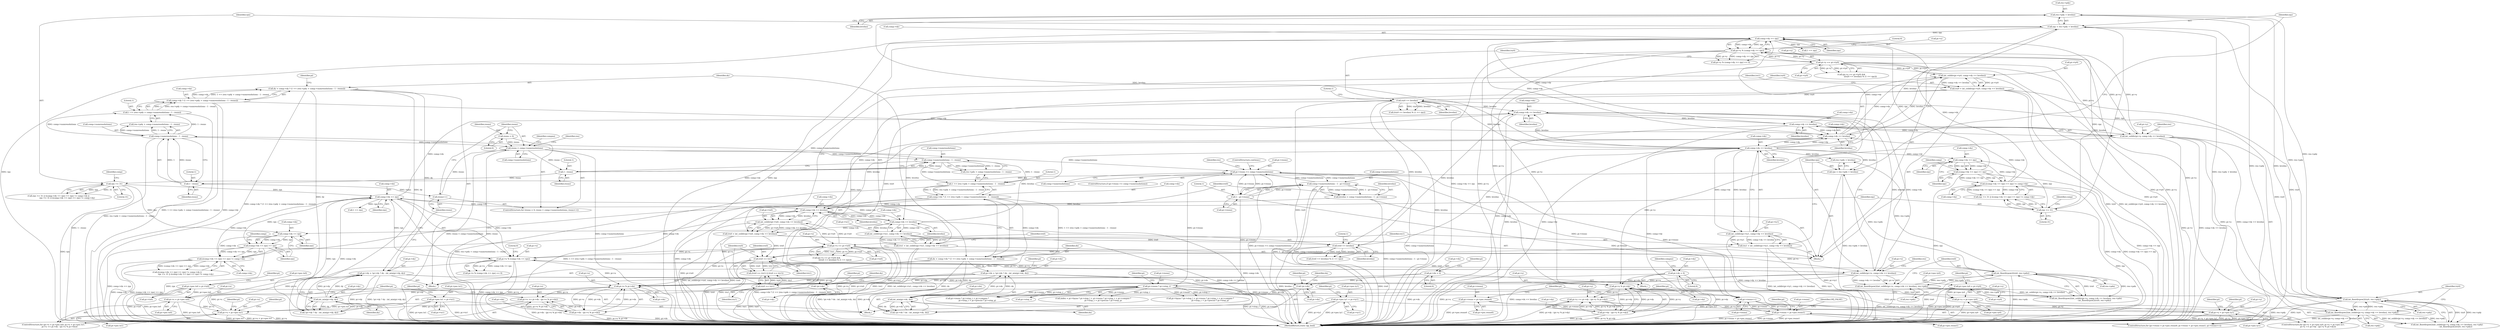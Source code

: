 digraph "0_openjpeg_c5bd64ea146162967c29bd2af0cbb845ba3eaaaf_1@pointer" {
"1000515" [label="(Call,res->pdy + levelno)"];
"1000677" [label="(Call,int_floordivpow2(try0, res->pdy))"];
"1000473" [label="(Call,try0 = int_ceildiv(pi->ty0, comp->dy << levelno))"];
"1000475" [label="(Call,int_ceildiv(pi->ty0, comp->dy << levelno))"];
"1000569" [label="(Call,pi->y == pi->ty0)"];
"1000558" [label="(Call,pi->y % (comp->dy << rpy))"];
"1000665" [label="(Call,int_ceildiv(pi->y, comp->dy << levelno))"];
"1000669" [label="(Call,comp->dy << levelno)"];
"1000562" [label="(Call,comp->dy << rpy)"];
"1000501" [label="(Call,comp->dy << levelno)"];
"1000479" [label="(Call,comp->dy << levelno)"];
"1000205" [label="(Call,comp->dy * (1 << (res->pdy + comp->numresolutions - 1 - resno)))"];
"1000209" [label="(Call,1 << (res->pdy + comp->numresolutions - 1 - resno))"];
"1000215" [label="(Call,comp->numresolutions - 1 - resno)"];
"1000196" [label="(Call,comp->numresolutions - 1 - resno)"];
"1000166" [label="(Call,resno < comp->numresolutions)"];
"1000163" [label="(Call,resno = 0)"];
"1000171" [label="(Call,resno++)"];
"1000219" [label="(Call,1 - resno)"];
"1000200" [label="(Call,1 - resno)"];
"1000541" [label="(Call,((comp->dy << rpy) >> rpy) != comp->dy)"];
"1000542" [label="(Call,(comp->dy << rpy) >> rpy)"];
"1000543" [label="(Call,comp->dy << rpy)"];
"1000538" [label="(Call,rpy >= 31)"];
"1000513" [label="(Call,rpy = res->pdy + levelno)"];
"1000468" [label="(Call,comp->dx << levelno)"];
"1000186" [label="(Call,comp->dx * (1 << (res->pdx + comp->numresolutions - 1 - resno)))"];
"1000190" [label="(Call,1 << (res->pdx + comp->numresolutions - 1 - resno))"];
"1000490" [label="(Call,comp->dx << levelno)"];
"1000593" [label="(Call,comp->dx << rpx)"];
"1000526" [label="(Call,((comp->dx << rpx) >> rpx) != comp->dx)"];
"1000527" [label="(Call,(comp->dx << rpx) >> rpx)"];
"1000528" [label="(Call,comp->dx << rpx)"];
"1000522" [label="(Call,rpx >= 31)"];
"1000506" [label="(Call,rpx = res->pdx + levelno)"];
"1000656" [label="(Call,int_floordivpow2(trx0, res->pdx))"];
"1000632" [label="(Call,trx0 == trx1)"];
"1000462" [label="(Call,trx0 = int_ceildiv(pi->tx0, comp->dx << levelno))"];
"1000464" [label="(Call,int_ceildiv(pi->tx0, comp->dx << levelno))"];
"1000600" [label="(Call,pi->x == pi->tx0)"];
"1000589" [label="(Call,pi->x % (comp->dx << rpx))"];
"1000363" [label="(Call,pi->x < pi->poc.tx1)"];
"1000372" [label="(Call,pi->x += pi->dx - (pi->x % pi->dx))"];
"1000376" [label="(Call,pi->dx - (pi->x % pi->dx))"];
"1000380" [label="(Call,pi->x % pi->dx)"];
"1000644" [label="(Call,int_ceildiv(pi->x, comp->dx << levelno))"];
"1000648" [label="(Call,comp->dx << levelno)"];
"1000577" [label="(Call,try0 << levelno)"];
"1000608" [label="(Call,trx0 << levelno)"];
"1000222" [label="(Call,pi->dx = !pi->dx ? dx : int_min(pi->dx, dx))"];
"1000184" [label="(Call,dx = comp->dx * (1 << (res->pdx + comp->numresolutions - 1 - resno)))"];
"1000232" [label="(Call,int_min(pi->dx, dx))"];
"1000227" [label="(Call,!pi->dx)"];
"1000132" [label="(Call,pi->dx = 0)"];
"1000354" [label="(Call,pi->x = pi->poc.tx0)"];
"1000267" [label="(Call,pi->poc.tx0 = pi->tx0)"];
"1000285" [label="(Call,pi->poc.tx1 = pi->tx1)"];
"1000484" [label="(Call,trx1 = int_ceildiv(pi->tx1, comp->dx << levelno))"];
"1000486" [label="(Call,int_ceildiv(pi->tx1, comp->dx << levelno))"];
"1000643" [label="(Call,int_floordivpow2(int_ceildiv(pi->x, comp->dx << levelno), res->pdx))"];
"1000451" [label="(Call,levelno = comp->numresolutions - 1 - pi->resno)"];
"1000453" [label="(Call,comp->numresolutions - 1 - pi->resno)"];
"1000432" [label="(Call,pi->resno >= comp->numresolutions)"];
"1000457" [label="(Call,1 - pi->resno)"];
"1000728" [label="(Call,pi->resno * pi->step_r)"];
"1000304" [label="(Call,pi->resno < pi->poc.resno1)"];
"1000295" [label="(Call,pi->resno = pi->poc.resno0)"];
"1000313" [label="(Call,pi->resno++)"];
"1000328" [label="(Call,pi->y < pi->poc.ty1)"];
"1000337" [label="(Call,pi->y += pi->dy - (pi->y % pi->dy))"];
"1000341" [label="(Call,pi->dy - (pi->y % pi->dy))"];
"1000345" [label="(Call,pi->y % pi->dy)"];
"1000237" [label="(Call,pi->dy = !pi->dy ? dy : int_min(pi->dy, dy))"];
"1000247" [label="(Call,int_min(pi->dy, dy))"];
"1000242" [label="(Call,!pi->dy)"];
"1000137" [label="(Call,pi->dy = 0)"];
"1000203" [label="(Call,dy = comp->dy * (1 << (res->pdy + comp->numresolutions - 1 - resno)))"];
"1000319" [label="(Call,pi->y = pi->poc.ty0)"];
"1000258" [label="(Call,pi->poc.ty0 = pi->ty0)"];
"1000276" [label="(Call,pi->poc.ty1 = pi->ty1)"];
"1000635" [label="(Call,try0 == try1)"];
"1000495" [label="(Call,try1 = int_ceildiv(pi->ty1, comp->dy << levelno))"];
"1000497" [label="(Call,int_ceildiv(pi->ty1, comp->dy << levelno))"];
"1000664" [label="(Call,int_floordivpow2(int_ceildiv(pi->y, comp->dy << levelno), res->pdy))"];
"1000568" [label="(Call,(pi->y == pi->ty0) &&\n                             ((try0 << levelno) % (1 << rpy)))"];
"1000494" [label="(Identifier,levelno)"];
"1000232" [label="(Call,int_min(pi->dx, dx))"];
"1000297" [label="(Identifier,pi)"];
"1000769" [label="(Identifier,OPJ_FALSE)"];
"1000674" [label="(Call,res->pdy)"];
"1000318" [label="(ControlStructure,for (pi->y = pi->poc.ty0; pi->y < pi->poc.ty1;\n                pi->y += pi->dy - (pi->y % pi->dy)))"];
"1000633" [label="(Identifier,trx0)"];
"1000349" [label="(Call,pi->dy)"];
"1000540" [label="(Literal,31)"];
"1000609" [label="(Identifier,trx0)"];
"1000177" [label="(Identifier,res)"];
"1000139" [label="(Identifier,pi)"];
"1000321" [label="(Identifier,pi)"];
"1000599" [label="(Call,(pi->x == pi->tx0) &&\n                            ((trx0 << levelno) % (1 << rpx)))"];
"1000524" [label="(Literal,31)"];
"1000384" [label="(Call,pi->dx)"];
"1000440" [label="(ControlStructure,continue;)"];
"1000666" [label="(Call,pi->y)"];
"1000479" [label="(Call,comp->dy << levelno)"];
"1000678" [label="(Identifier,try0)"];
"1000201" [label="(Literal,1)"];
"1000328" [label="(Call,pi->y < pi->poc.ty1)"];
"1000268" [label="(Call,pi->poc.tx0)"];
"1000337" [label="(Call,pi->y += pi->dy - (pi->y % pi->dy))"];
"1000728" [label="(Call,pi->resno * pi->step_r)"];
"1000502" [label="(Call,comp->dy)"];
"1000206" [label="(Call,comp->dy)"];
"1000209" [label="(Call,1 << (res->pdy + comp->numresolutions - 1 - resno))"];
"1000234" [label="(Identifier,pi)"];
"1000264" [label="(Call,pi->ty0)"];
"1000354" [label="(Call,pi->x = pi->poc.tx0)"];
"1000288" [label="(Identifier,pi)"];
"1000549" [label="(Call,comp->dy)"];
"1000453" [label="(Call,comp->numresolutions - 1 - pi->resno)"];
"1000295" [label="(Call,pi->resno = pi->poc.resno0)"];
"1000259" [label="(Call,pi->poc.ty0)"];
"1000496" [label="(Identifier,try1)"];
"1000557" [label="(Call,pi->y % (comp->dy << rpy) == 0)"];
"1000506" [label="(Call,rpx = res->pdx + levelno)"];
"1000211" [label="(Call,res->pdy + comp->numresolutions - 1 - resno)"];
"1000313" [label="(Call,pi->resno++)"];
"1000306" [label="(Identifier,pi)"];
"1000241" [label="(Call,!pi->dy ? dy : int_min(pi->dy, dy))"];
"1000663" [label="(Call,int_floordivpow2(int_ceildiv(pi->y, comp->dy << levelno), res->pdy)\n                           - int_floordivpow2(try0, res->pdy))"];
"1000645" [label="(Call,pi->x)"];
"1000472" [label="(Identifier,levelno)"];
"1000248" [label="(Call,pi->dy)"];
"1000515" [label="(Call,res->pdy + levelno)"];
"1000608" [label="(Call,trx0 << levelno)"];
"1000221" [label="(Identifier,resno)"];
"1000277" [label="(Call,pi->poc.ty1)"];
"1000219" [label="(Call,1 - resno)"];
"1000320" [label="(Call,pi->y)"];
"1000132" [label="(Call,pi->dx = 0)"];
"1000436" [label="(Call,comp->numresolutions)"];
"1000286" [label="(Call,pi->poc.tx1)"];
"1000239" [label="(Identifier,pi)"];
"1000495" [label="(Call,try1 = int_ceildiv(pi->ty1, comp->dy << levelno))"];
"1000485" [label="(Identifier,trx1)"];
"1000204" [label="(Identifier,dy)"];
"1000238" [label="(Call,pi->dy)"];
"1000545" [label="(Identifier,comp)"];
"1000184" [label="(Call,dx = comp->dx * (1 << (res->pdx + comp->numresolutions - 1 - resno)))"];
"1000732" [label="(Call,pi->step_r)"];
"1000144" [label="(Identifier,compno)"];
"1000649" [label="(Call,comp->dx)"];
"1000535" [label="(Identifier,comp)"];
"1000341" [label="(Call,pi->dy - (pi->y % pi->dy))"];
"1000643" [label="(Call,int_floordivpow2(int_ceildiv(pi->x, comp->dx << levelno), res->pdx))"];
"1000717" [label="(Call,index = pi->layno * pi->step_l + pi->resno * pi->step_r + pi->compno *\n                                pi->step_c + pi->precno * pi->step_p)"];
"1000567" [label="(Literal,0)"];
"1000338" [label="(Call,pi->y)"];
"1000226" [label="(Call,!pi->dx ? dx : int_min(pi->dx, dx))"];
"1000323" [label="(Call,pi->poc.ty0)"];
"1000632" [label="(Call,trx0 == trx1)"];
"1000719" [label="(Call,pi->layno * pi->step_l + pi->resno * pi->step_r + pi->compno *\n                                pi->step_c + pi->precno * pi->step_p)"];
"1000644" [label="(Call,int_ceildiv(pi->x, comp->dx << levelno))"];
"1000451" [label="(Call,levelno = comp->numresolutions - 1 - pi->resno)"];
"1000459" [label="(Call,pi->resno)"];
"1000473" [label="(Call,try0 = int_ceildiv(pi->ty0, comp->dy << levelno))"];
"1000203" [label="(Call,dy = comp->dy * (1 << (res->pdy + comp->numresolutions - 1 - resno)))"];
"1000196" [label="(Call,comp->numresolutions - 1 - resno)"];
"1000233" [label="(Call,pi->dx)"];
"1000243" [label="(Call,pi->dy)"];
"1000611" [label="(Call,1 << rpx)"];
"1000580" [label="(Call,1 << rpy)"];
"1000432" [label="(Call,pi->resno >= comp->numresolutions)"];
"1000673" [label="(Identifier,levelno)"];
"1000187" [label="(Call,comp->dx)"];
"1000636" [label="(Identifier,try0)"];
"1000491" [label="(Call,comp->dx)"];
"1000528" [label="(Call,comp->dx << rpx)"];
"1000332" [label="(Call,pi->poc.ty1)"];
"1000294" [label="(ControlStructure,for (pi->resno = pi->poc.resno0; pi->resno < pi->poc.resno1; pi->resno++))"];
"1000604" [label="(Call,pi->tx0)"];
"1000539" [label="(Identifier,rpy)"];
"1000454" [label="(Call,comp->numresolutions)"];
"1000228" [label="(Call,pi->dx)"];
"1000635" [label="(Call,try0 == try1)"];
"1000727" [label="(Call,pi->resno * pi->step_r + pi->compno *\n                                pi->step_c + pi->precno * pi->step_p)"];
"1000190" [label="(Call,1 << (res->pdx + comp->numresolutions - 1 - resno))"];
"1000497" [label="(Call,int_ceildiv(pi->ty1, comp->dy << levelno))"];
"1000251" [label="(Identifier,dy)"];
"1000258" [label="(Call,pi->poc.ty0 = pi->ty0)"];
"1000166" [label="(Call,resno < comp->numresolutions)"];
"1000339" [label="(Identifier,pi)"];
"1000573" [label="(Call,pi->ty0)"];
"1000356" [label="(Identifier,pi)"];
"1000530" [label="(Identifier,comp)"];
"1000167" [label="(Identifier,resno)"];
"1000522" [label="(Call,rpx >= 31)"];
"1000631" [label="(Call,(trx0 == trx1) || (try0 == try1))"];
"1000223" [label="(Call,pi->dx)"];
"1000634" [label="(Identifier,trx1)"];
"1000486" [label="(Call,int_ceildiv(pi->tx1, comp->dx << levelno))"];
"1000304" [label="(Call,pi->resno < pi->poc.resno1)"];
"1000521" [label="(Call,rpx >= 31 || ((comp->dx << rpx) >> rpx) != comp->dx ||\n                            rpy >= 31 || ((comp->dy << rpy) >> rpy) != comp->dy)"];
"1000501" [label="(Call,comp->dy << levelno)"];
"1000242" [label="(Call,!pi->dy)"];
"1000168" [label="(Call,comp->numresolutions)"];
"1000669" [label="(Call,comp->dy << levelno)"];
"1000215" [label="(Call,comp->numresolutions - 1 - resno)"];
"1000579" [label="(Identifier,levelno)"];
"1000538" [label="(Call,rpy >= 31)"];
"1000291" [label="(Call,pi->tx1)"];
"1000330" [label="(Identifier,pi)"];
"1000483" [label="(Identifier,levelno)"];
"1000353" [label="(ControlStructure,for (pi->x = pi->poc.tx0; pi->x < pi->poc.tx1;\n                    pi->x += pi->dx - (pi->x % pi->dx)))"];
"1000373" [label="(Call,pi->x)"];
"1000468" [label="(Call,comp->dx << levelno)"];
"1000598" [label="(Literal,0)"];
"1000377" [label="(Call,pi->dx)"];
"1000559" [label="(Call,pi->y)"];
"1000185" [label="(Identifier,dx)"];
"1000533" [label="(Identifier,rpx)"];
"1000236" [label="(Identifier,dx)"];
"1000133" [label="(Call,pi->dx)"];
"1000514" [label="(Identifier,rpy)"];
"1000523" [label="(Identifier,rpx)"];
"1000738" [label="(Identifier,pi)"];
"1000770" [label="(MethodReturn,static opj_bool)"];
"1000345" [label="(Call,pi->y % pi->dy)"];
"1000314" [label="(Call,pi->resno)"];
"1000577" [label="(Call,try0 << levelno)"];
"1000376" [label="(Call,pi->dx - (pi->x % pi->dx))"];
"1000607" [label="(Call,(trx0 << levelno) % (1 << rpx))"];
"1000267" [label="(Call,pi->poc.tx0 = pi->tx0)"];
"1000505" [label="(Identifier,levelno)"];
"1000653" [label="(Call,res->pdx)"];
"1000656" [label="(Call,int_floordivpow2(trx0, res->pdx))"];
"1000136" [label="(Literal,0)"];
"1000279" [label="(Identifier,pi)"];
"1000547" [label="(Identifier,rpy)"];
"1000534" [label="(Call,comp->dx)"];
"1000563" [label="(Call,comp->dy)"];
"1000137" [label="(Call,pi->dy = 0)"];
"1000381" [label="(Call,pi->x)"];
"1000433" [label="(Call,pi->resno)"];
"1000342" [label="(Call,pi->dy)"];
"1000637" [label="(Identifier,try1)"];
"1000319" [label="(Call,pi->y = pi->poc.ty0)"];
"1000570" [label="(Call,pi->y)"];
"1000654" [label="(Identifier,res)"];
"1000367" [label="(Call,pi->poc.tx1)"];
"1000200" [label="(Call,1 - resno)"];
"1000315" [label="(Identifier,pi)"];
"1000476" [label="(Call,pi->ty0)"];
"1000162" [label="(ControlStructure,for (resno = 0; resno < comp->numresolutions; resno++))"];
"1000508" [label="(Call,res->pdx + levelno)"];
"1000210" [label="(Literal,1)"];
"1000463" [label="(Identifier,trx0)"];
"1000594" [label="(Call,comp->dx)"];
"1000431" [label="(ControlStructure,if (pi->resno >= comp->numresolutions))"];
"1000299" [label="(Call,pi->poc.resno0)"];
"1000442" [label="(Identifier,res)"];
"1000548" [label="(Identifier,rpy)"];
"1000276" [label="(Call,pi->poc.ty1 = pi->ty1)"];
"1000355" [label="(Call,pi->x)"];
"1000152" [label="(Identifier,compno)"];
"1000658" [label="(Call,res->pdx)"];
"1000679" [label="(Call,res->pdy)"];
"1000558" [label="(Call,pi->y % (comp->dy << rpy))"];
"1000164" [label="(Identifier,resno)"];
"1000220" [label="(Literal,1)"];
"1000273" [label="(Call,pi->tx0)"];
"1000480" [label="(Call,comp->dy)"];
"1000462" [label="(Call,trx0 = int_ceildiv(pi->tx0, comp->dx << levelno))"];
"1000600" [label="(Call,pi->x == pi->tx0)"];
"1000578" [label="(Identifier,try0)"];
"1000457" [label="(Call,1 - pi->resno)"];
"1000529" [label="(Call,comp->dx)"];
"1000526" [label="(Call,((comp->dx << rpx) >> rpx) != comp->dx)"];
"1000475" [label="(Call,int_ceildiv(pi->ty0, comp->dy << levelno))"];
"1000205" [label="(Call,comp->dy * (1 << (res->pdy + comp->numresolutions - 1 - resno)))"];
"1000465" [label="(Call,pi->tx0)"];
"1000541" [label="(Call,((comp->dy << rpy) >> rpy) != comp->dy)"];
"1000576" [label="(Call,(try0 << levelno) % (1 << rpy))"];
"1000729" [label="(Call,pi->resno)"];
"1000247" [label="(Call,int_min(pi->dy, dy))"];
"1000588" [label="(Call,pi->x % (comp->dx << rpx) == 0)"];
"1000543" [label="(Call,comp->dy << rpy)"];
"1000192" [label="(Call,res->pdx + comp->numresolutions - 1 - resno)"];
"1000391" [label="(Identifier,pi)"];
"1000527" [label="(Call,(comp->dx << rpx) >> rpx)"];
"1000124" [label="(Block,)"];
"1000296" [label="(Call,pi->resno)"];
"1000513" [label="(Call,rpy = res->pdy + levelno)"];
"1000532" [label="(Identifier,rpx)"];
"1000222" [label="(Call,pi->dx = !pi->dx ? dx : int_min(pi->dx, dx))"];
"1000216" [label="(Call,comp->numresolutions)"];
"1000525" [label="(Call,((comp->dx << rpx) >> rpx) != comp->dx ||\n                            rpy >= 31 || ((comp->dy << rpy) >> rpy) != comp->dy)"];
"1000364" [label="(Call,pi->x)"];
"1000458" [label="(Literal,1)"];
"1000346" [label="(Call,pi->y)"];
"1000657" [label="(Identifier,trx0)"];
"1000670" [label="(Call,comp->dy)"];
"1000569" [label="(Call,pi->y == pi->ty0)"];
"1000652" [label="(Identifier,levelno)"];
"1000365" [label="(Identifier,pi)"];
"1000227" [label="(Call,!pi->dx)"];
"1000411" [label="(Block,)"];
"1000224" [label="(Identifier,pi)"];
"1000498" [label="(Call,pi->ty1)"];
"1000550" [label="(Identifier,comp)"];
"1000544" [label="(Call,comp->dy)"];
"1000329" [label="(Call,pi->y)"];
"1000186" [label="(Call,comp->dx * (1 << (res->pdx + comp->numresolutions - 1 - resno)))"];
"1000305" [label="(Call,pi->resno)"];
"1000138" [label="(Call,pi->dy)"];
"1000677" [label="(Call,int_floordivpow2(try0, res->pdy))"];
"1000171" [label="(Call,resno++)"];
"1000358" [label="(Call,pi->poc.tx0)"];
"1000372" [label="(Call,pi->x += pi->dx - (pi->x % pi->dx))"];
"1000581" [label="(Literal,1)"];
"1000519" [label="(Identifier,levelno)"];
"1000566" [label="(Identifier,rpy)"];
"1000237" [label="(Call,pi->dy = !pi->dy ? dy : int_min(pi->dy, dy))"];
"1000675" [label="(Identifier,res)"];
"1000270" [label="(Identifier,pi)"];
"1000202" [label="(Identifier,resno)"];
"1000507" [label="(Identifier,rpx)"];
"1000173" [label="(Block,)"];
"1000172" [label="(Identifier,resno)"];
"1000246" [label="(Identifier,dy)"];
"1000484" [label="(Call,trx1 = int_ceildiv(pi->tx1, comp->dx << levelno))"];
"1000589" [label="(Call,pi->x % (comp->dx << rpx))"];
"1000141" [label="(Literal,0)"];
"1000163" [label="(Call,resno = 0)"];
"1000490" [label="(Call,comp->dx << levelno)"];
"1000487" [label="(Call,pi->tx1)"];
"1000257" [label="(Block,)"];
"1000469" [label="(Call,comp->dx)"];
"1000452" [label="(Identifier,levelno)"];
"1000665" [label="(Call,int_ceildiv(pi->y, comp->dy << levelno))"];
"1000542" [label="(Call,(comp->dy << rpy) >> rpy)"];
"1000610" [label="(Identifier,levelno)"];
"1000593" [label="(Call,comp->dx << rpx)"];
"1000601" [label="(Call,pi->x)"];
"1000363" [label="(Call,pi->x < pi->poc.tx1)"];
"1000197" [label="(Call,comp->numresolutions)"];
"1000562" [label="(Call,comp->dy << rpy)"];
"1000231" [label="(Identifier,dx)"];
"1000464" [label="(Call,int_ceildiv(pi->tx0, comp->dx << levelno))"];
"1000380" [label="(Call,pi->x % pi->dx)"];
"1000642" [label="(Call,int_floordivpow2(int_ceildiv(pi->x, comp->dx << levelno), res->pdx)\n                           - int_floordivpow2(trx0, res->pdx))"];
"1000249" [label="(Identifier,pi)"];
"1000516" [label="(Call,res->pdy)"];
"1000285" [label="(Call,pi->poc.tx1 = pi->tx1)"];
"1000597" [label="(Identifier,rpx)"];
"1000612" [label="(Literal,1)"];
"1000474" [label="(Identifier,try0)"];
"1000308" [label="(Call,pi->poc.resno1)"];
"1000664" [label="(Call,int_floordivpow2(int_ceildiv(pi->y, comp->dy << levelno), res->pdy))"];
"1000165" [label="(Literal,0)"];
"1000537" [label="(Call,rpy >= 31 || ((comp->dy << rpy) >> rpy) != comp->dy)"];
"1000648" [label="(Call,comp->dx << levelno)"];
"1000590" [label="(Call,pi->x)"];
"1000191" [label="(Literal,1)"];
"1000282" [label="(Call,pi->ty1)"];
"1000515" -> "1000513"  [label="AST: "];
"1000515" -> "1000519"  [label="CFG: "];
"1000516" -> "1000515"  [label="AST: "];
"1000519" -> "1000515"  [label="AST: "];
"1000513" -> "1000515"  [label="CFG: "];
"1000515" -> "1000770"  [label="DDG: levelno"];
"1000515" -> "1000770"  [label="DDG: res->pdy"];
"1000677" -> "1000515"  [label="DDG: res->pdy"];
"1000501" -> "1000515"  [label="DDG: levelno"];
"1000677" -> "1000663"  [label="AST: "];
"1000677" -> "1000679"  [label="CFG: "];
"1000678" -> "1000677"  [label="AST: "];
"1000679" -> "1000677"  [label="AST: "];
"1000663" -> "1000677"  [label="CFG: "];
"1000677" -> "1000770"  [label="DDG: try0"];
"1000677" -> "1000770"  [label="DDG: res->pdy"];
"1000677" -> "1000513"  [label="DDG: res->pdy"];
"1000677" -> "1000664"  [label="DDG: res->pdy"];
"1000677" -> "1000663"  [label="DDG: try0"];
"1000677" -> "1000663"  [label="DDG: res->pdy"];
"1000473" -> "1000677"  [label="DDG: try0"];
"1000577" -> "1000677"  [label="DDG: try0"];
"1000635" -> "1000677"  [label="DDG: try0"];
"1000664" -> "1000677"  [label="DDG: res->pdy"];
"1000473" -> "1000411"  [label="AST: "];
"1000473" -> "1000475"  [label="CFG: "];
"1000474" -> "1000473"  [label="AST: "];
"1000475" -> "1000473"  [label="AST: "];
"1000485" -> "1000473"  [label="CFG: "];
"1000473" -> "1000770"  [label="DDG: try0"];
"1000473" -> "1000770"  [label="DDG: int_ceildiv(pi->ty0, comp->dy << levelno)"];
"1000475" -> "1000473"  [label="DDG: pi->ty0"];
"1000475" -> "1000473"  [label="DDG: comp->dy << levelno"];
"1000473" -> "1000577"  [label="DDG: try0"];
"1000473" -> "1000635"  [label="DDG: try0"];
"1000475" -> "1000479"  [label="CFG: "];
"1000476" -> "1000475"  [label="AST: "];
"1000479" -> "1000475"  [label="AST: "];
"1000475" -> "1000770"  [label="DDG: pi->ty0"];
"1000569" -> "1000475"  [label="DDG: pi->ty0"];
"1000479" -> "1000475"  [label="DDG: comp->dy"];
"1000479" -> "1000475"  [label="DDG: levelno"];
"1000475" -> "1000569"  [label="DDG: pi->ty0"];
"1000569" -> "1000568"  [label="AST: "];
"1000569" -> "1000573"  [label="CFG: "];
"1000570" -> "1000569"  [label="AST: "];
"1000573" -> "1000569"  [label="AST: "];
"1000578" -> "1000569"  [label="CFG: "];
"1000568" -> "1000569"  [label="CFG: "];
"1000569" -> "1000770"  [label="DDG: pi->y"];
"1000569" -> "1000770"  [label="DDG: pi->ty0"];
"1000569" -> "1000345"  [label="DDG: pi->y"];
"1000569" -> "1000558"  [label="DDG: pi->y"];
"1000569" -> "1000568"  [label="DDG: pi->y"];
"1000569" -> "1000568"  [label="DDG: pi->ty0"];
"1000558" -> "1000569"  [label="DDG: pi->y"];
"1000569" -> "1000665"  [label="DDG: pi->y"];
"1000558" -> "1000557"  [label="AST: "];
"1000558" -> "1000562"  [label="CFG: "];
"1000559" -> "1000558"  [label="AST: "];
"1000562" -> "1000558"  [label="AST: "];
"1000567" -> "1000558"  [label="CFG: "];
"1000558" -> "1000770"  [label="DDG: comp->dy << rpy"];
"1000558" -> "1000770"  [label="DDG: pi->y"];
"1000558" -> "1000345"  [label="DDG: pi->y"];
"1000558" -> "1000557"  [label="DDG: pi->y"];
"1000558" -> "1000557"  [label="DDG: comp->dy << rpy"];
"1000665" -> "1000558"  [label="DDG: pi->y"];
"1000328" -> "1000558"  [label="DDG: pi->y"];
"1000562" -> "1000558"  [label="DDG: comp->dy"];
"1000562" -> "1000558"  [label="DDG: rpy"];
"1000558" -> "1000665"  [label="DDG: pi->y"];
"1000665" -> "1000664"  [label="AST: "];
"1000665" -> "1000669"  [label="CFG: "];
"1000666" -> "1000665"  [label="AST: "];
"1000669" -> "1000665"  [label="AST: "];
"1000675" -> "1000665"  [label="CFG: "];
"1000665" -> "1000770"  [label="DDG: pi->y"];
"1000665" -> "1000770"  [label="DDG: comp->dy << levelno"];
"1000665" -> "1000345"  [label="DDG: pi->y"];
"1000665" -> "1000664"  [label="DDG: pi->y"];
"1000665" -> "1000664"  [label="DDG: comp->dy << levelno"];
"1000669" -> "1000665"  [label="DDG: comp->dy"];
"1000669" -> "1000665"  [label="DDG: levelno"];
"1000669" -> "1000673"  [label="CFG: "];
"1000670" -> "1000669"  [label="AST: "];
"1000673" -> "1000669"  [label="AST: "];
"1000669" -> "1000770"  [label="DDG: comp->dy"];
"1000669" -> "1000770"  [label="DDG: levelno"];
"1000669" -> "1000479"  [label="DDG: comp->dy"];
"1000562" -> "1000669"  [label="DDG: comp->dy"];
"1000648" -> "1000669"  [label="DDG: levelno"];
"1000562" -> "1000566"  [label="CFG: "];
"1000563" -> "1000562"  [label="AST: "];
"1000566" -> "1000562"  [label="AST: "];
"1000562" -> "1000770"  [label="DDG: comp->dy"];
"1000562" -> "1000770"  [label="DDG: rpy"];
"1000562" -> "1000479"  [label="DDG: comp->dy"];
"1000501" -> "1000562"  [label="DDG: comp->dy"];
"1000541" -> "1000562"  [label="DDG: comp->dy"];
"1000542" -> "1000562"  [label="DDG: rpy"];
"1000513" -> "1000562"  [label="DDG: rpy"];
"1000538" -> "1000562"  [label="DDG: rpy"];
"1000562" -> "1000580"  [label="DDG: rpy"];
"1000501" -> "1000497"  [label="AST: "];
"1000501" -> "1000505"  [label="CFG: "];
"1000502" -> "1000501"  [label="AST: "];
"1000505" -> "1000501"  [label="AST: "];
"1000497" -> "1000501"  [label="CFG: "];
"1000501" -> "1000770"  [label="DDG: comp->dy"];
"1000501" -> "1000479"  [label="DDG: comp->dy"];
"1000501" -> "1000497"  [label="DDG: comp->dy"];
"1000501" -> "1000497"  [label="DDG: levelno"];
"1000479" -> "1000501"  [label="DDG: comp->dy"];
"1000490" -> "1000501"  [label="DDG: levelno"];
"1000501" -> "1000506"  [label="DDG: levelno"];
"1000501" -> "1000508"  [label="DDG: levelno"];
"1000501" -> "1000513"  [label="DDG: levelno"];
"1000501" -> "1000543"  [label="DDG: comp->dy"];
"1000501" -> "1000577"  [label="DDG: levelno"];
"1000501" -> "1000608"  [label="DDG: levelno"];
"1000501" -> "1000648"  [label="DDG: levelno"];
"1000479" -> "1000483"  [label="CFG: "];
"1000480" -> "1000479"  [label="AST: "];
"1000483" -> "1000479"  [label="AST: "];
"1000205" -> "1000479"  [label="DDG: comp->dy"];
"1000541" -> "1000479"  [label="DDG: comp->dy"];
"1000468" -> "1000479"  [label="DDG: levelno"];
"1000479" -> "1000490"  [label="DDG: levelno"];
"1000205" -> "1000203"  [label="AST: "];
"1000205" -> "1000209"  [label="CFG: "];
"1000206" -> "1000205"  [label="AST: "];
"1000209" -> "1000205"  [label="AST: "];
"1000203" -> "1000205"  [label="CFG: "];
"1000205" -> "1000770"  [label="DDG: 1 << (res->pdy + comp->numresolutions - 1 - resno)"];
"1000205" -> "1000770"  [label="DDG: comp->dy"];
"1000205" -> "1000203"  [label="DDG: comp->dy"];
"1000205" -> "1000203"  [label="DDG: 1 << (res->pdy + comp->numresolutions - 1 - resno)"];
"1000209" -> "1000205"  [label="DDG: 1"];
"1000209" -> "1000205"  [label="DDG: res->pdy + comp->numresolutions - 1 - resno"];
"1000209" -> "1000211"  [label="CFG: "];
"1000210" -> "1000209"  [label="AST: "];
"1000211" -> "1000209"  [label="AST: "];
"1000209" -> "1000770"  [label="DDG: res->pdy + comp->numresolutions - 1 - resno"];
"1000215" -> "1000209"  [label="DDG: comp->numresolutions"];
"1000215" -> "1000209"  [label="DDG: 1 - resno"];
"1000215" -> "1000211"  [label="AST: "];
"1000215" -> "1000219"  [label="CFG: "];
"1000216" -> "1000215"  [label="AST: "];
"1000219" -> "1000215"  [label="AST: "];
"1000211" -> "1000215"  [label="CFG: "];
"1000215" -> "1000770"  [label="DDG: 1 - resno"];
"1000215" -> "1000166"  [label="DDG: comp->numresolutions"];
"1000215" -> "1000211"  [label="DDG: comp->numresolutions"];
"1000215" -> "1000211"  [label="DDG: 1 - resno"];
"1000196" -> "1000215"  [label="DDG: comp->numresolutions"];
"1000219" -> "1000215"  [label="DDG: 1"];
"1000219" -> "1000215"  [label="DDG: resno"];
"1000196" -> "1000192"  [label="AST: "];
"1000196" -> "1000200"  [label="CFG: "];
"1000197" -> "1000196"  [label="AST: "];
"1000200" -> "1000196"  [label="AST: "];
"1000192" -> "1000196"  [label="CFG: "];
"1000196" -> "1000190"  [label="DDG: comp->numresolutions"];
"1000196" -> "1000190"  [label="DDG: 1 - resno"];
"1000196" -> "1000192"  [label="DDG: comp->numresolutions"];
"1000196" -> "1000192"  [label="DDG: 1 - resno"];
"1000166" -> "1000196"  [label="DDG: comp->numresolutions"];
"1000200" -> "1000196"  [label="DDG: 1"];
"1000200" -> "1000196"  [label="DDG: resno"];
"1000166" -> "1000162"  [label="AST: "];
"1000166" -> "1000168"  [label="CFG: "];
"1000167" -> "1000166"  [label="AST: "];
"1000168" -> "1000166"  [label="AST: "];
"1000177" -> "1000166"  [label="CFG: "];
"1000152" -> "1000166"  [label="CFG: "];
"1000166" -> "1000770"  [label="DDG: comp->numresolutions"];
"1000166" -> "1000770"  [label="DDG: resno < comp->numresolutions"];
"1000166" -> "1000770"  [label="DDG: resno"];
"1000163" -> "1000166"  [label="DDG: resno"];
"1000171" -> "1000166"  [label="DDG: resno"];
"1000166" -> "1000200"  [label="DDG: resno"];
"1000166" -> "1000432"  [label="DDG: comp->numresolutions"];
"1000163" -> "1000162"  [label="AST: "];
"1000163" -> "1000165"  [label="CFG: "];
"1000164" -> "1000163"  [label="AST: "];
"1000165" -> "1000163"  [label="AST: "];
"1000167" -> "1000163"  [label="CFG: "];
"1000171" -> "1000162"  [label="AST: "];
"1000171" -> "1000172"  [label="CFG: "];
"1000172" -> "1000171"  [label="AST: "];
"1000167" -> "1000171"  [label="CFG: "];
"1000219" -> "1000171"  [label="DDG: resno"];
"1000219" -> "1000221"  [label="CFG: "];
"1000220" -> "1000219"  [label="AST: "];
"1000221" -> "1000219"  [label="AST: "];
"1000200" -> "1000219"  [label="DDG: resno"];
"1000200" -> "1000202"  [label="CFG: "];
"1000201" -> "1000200"  [label="AST: "];
"1000202" -> "1000200"  [label="AST: "];
"1000541" -> "1000537"  [label="AST: "];
"1000541" -> "1000549"  [label="CFG: "];
"1000542" -> "1000541"  [label="AST: "];
"1000549" -> "1000541"  [label="AST: "];
"1000537" -> "1000541"  [label="CFG: "];
"1000541" -> "1000770"  [label="DDG: (comp->dy << rpy) >> rpy"];
"1000541" -> "1000770"  [label="DDG: comp->dy"];
"1000541" -> "1000537"  [label="DDG: (comp->dy << rpy) >> rpy"];
"1000541" -> "1000537"  [label="DDG: comp->dy"];
"1000542" -> "1000541"  [label="DDG: comp->dy << rpy"];
"1000542" -> "1000541"  [label="DDG: rpy"];
"1000543" -> "1000541"  [label="DDG: comp->dy"];
"1000542" -> "1000548"  [label="CFG: "];
"1000543" -> "1000542"  [label="AST: "];
"1000548" -> "1000542"  [label="AST: "];
"1000550" -> "1000542"  [label="CFG: "];
"1000542" -> "1000770"  [label="DDG: rpy"];
"1000542" -> "1000770"  [label="DDG: comp->dy << rpy"];
"1000543" -> "1000542"  [label="DDG: comp->dy"];
"1000543" -> "1000542"  [label="DDG: rpy"];
"1000543" -> "1000547"  [label="CFG: "];
"1000544" -> "1000543"  [label="AST: "];
"1000547" -> "1000543"  [label="AST: "];
"1000548" -> "1000543"  [label="CFG: "];
"1000538" -> "1000543"  [label="DDG: rpy"];
"1000538" -> "1000537"  [label="AST: "];
"1000538" -> "1000540"  [label="CFG: "];
"1000539" -> "1000538"  [label="AST: "];
"1000540" -> "1000538"  [label="AST: "];
"1000545" -> "1000538"  [label="CFG: "];
"1000537" -> "1000538"  [label="CFG: "];
"1000538" -> "1000770"  [label="DDG: rpy"];
"1000538" -> "1000537"  [label="DDG: rpy"];
"1000538" -> "1000537"  [label="DDG: 31"];
"1000513" -> "1000538"  [label="DDG: rpy"];
"1000513" -> "1000411"  [label="AST: "];
"1000514" -> "1000513"  [label="AST: "];
"1000523" -> "1000513"  [label="CFG: "];
"1000513" -> "1000770"  [label="DDG: rpy"];
"1000513" -> "1000770"  [label="DDG: res->pdy + levelno"];
"1000468" -> "1000464"  [label="AST: "];
"1000468" -> "1000472"  [label="CFG: "];
"1000469" -> "1000468"  [label="AST: "];
"1000472" -> "1000468"  [label="AST: "];
"1000464" -> "1000468"  [label="CFG: "];
"1000468" -> "1000464"  [label="DDG: comp->dx"];
"1000468" -> "1000464"  [label="DDG: levelno"];
"1000186" -> "1000468"  [label="DDG: comp->dx"];
"1000490" -> "1000468"  [label="DDG: comp->dx"];
"1000593" -> "1000468"  [label="DDG: comp->dx"];
"1000648" -> "1000468"  [label="DDG: comp->dx"];
"1000526" -> "1000468"  [label="DDG: comp->dx"];
"1000451" -> "1000468"  [label="DDG: levelno"];
"1000468" -> "1000490"  [label="DDG: comp->dx"];
"1000186" -> "1000184"  [label="AST: "];
"1000186" -> "1000190"  [label="CFG: "];
"1000187" -> "1000186"  [label="AST: "];
"1000190" -> "1000186"  [label="AST: "];
"1000184" -> "1000186"  [label="CFG: "];
"1000186" -> "1000770"  [label="DDG: comp->dx"];
"1000186" -> "1000770"  [label="DDG: 1 << (res->pdx + comp->numresolutions - 1 - resno)"];
"1000186" -> "1000184"  [label="DDG: comp->dx"];
"1000186" -> "1000184"  [label="DDG: 1 << (res->pdx + comp->numresolutions - 1 - resno)"];
"1000190" -> "1000186"  [label="DDG: 1"];
"1000190" -> "1000186"  [label="DDG: res->pdx + comp->numresolutions - 1 - resno"];
"1000190" -> "1000192"  [label="CFG: "];
"1000191" -> "1000190"  [label="AST: "];
"1000192" -> "1000190"  [label="AST: "];
"1000190" -> "1000770"  [label="DDG: res->pdx + comp->numresolutions - 1 - resno"];
"1000490" -> "1000486"  [label="AST: "];
"1000490" -> "1000494"  [label="CFG: "];
"1000491" -> "1000490"  [label="AST: "];
"1000494" -> "1000490"  [label="AST: "];
"1000486" -> "1000490"  [label="CFG: "];
"1000490" -> "1000770"  [label="DDG: comp->dx"];
"1000490" -> "1000486"  [label="DDG: comp->dx"];
"1000490" -> "1000486"  [label="DDG: levelno"];
"1000490" -> "1000528"  [label="DDG: comp->dx"];
"1000490" -> "1000593"  [label="DDG: comp->dx"];
"1000593" -> "1000589"  [label="AST: "];
"1000593" -> "1000597"  [label="CFG: "];
"1000594" -> "1000593"  [label="AST: "];
"1000597" -> "1000593"  [label="AST: "];
"1000589" -> "1000593"  [label="CFG: "];
"1000593" -> "1000770"  [label="DDG: rpx"];
"1000593" -> "1000770"  [label="DDG: comp->dx"];
"1000593" -> "1000589"  [label="DDG: comp->dx"];
"1000593" -> "1000589"  [label="DDG: rpx"];
"1000526" -> "1000593"  [label="DDG: comp->dx"];
"1000527" -> "1000593"  [label="DDG: rpx"];
"1000522" -> "1000593"  [label="DDG: rpx"];
"1000593" -> "1000611"  [label="DDG: rpx"];
"1000593" -> "1000648"  [label="DDG: comp->dx"];
"1000526" -> "1000525"  [label="AST: "];
"1000526" -> "1000534"  [label="CFG: "];
"1000527" -> "1000526"  [label="AST: "];
"1000534" -> "1000526"  [label="AST: "];
"1000539" -> "1000526"  [label="CFG: "];
"1000525" -> "1000526"  [label="CFG: "];
"1000526" -> "1000770"  [label="DDG: comp->dx"];
"1000526" -> "1000770"  [label="DDG: (comp->dx << rpx) >> rpx"];
"1000526" -> "1000525"  [label="DDG: (comp->dx << rpx) >> rpx"];
"1000526" -> "1000525"  [label="DDG: comp->dx"];
"1000527" -> "1000526"  [label="DDG: comp->dx << rpx"];
"1000527" -> "1000526"  [label="DDG: rpx"];
"1000528" -> "1000526"  [label="DDG: comp->dx"];
"1000527" -> "1000533"  [label="CFG: "];
"1000528" -> "1000527"  [label="AST: "];
"1000533" -> "1000527"  [label="AST: "];
"1000535" -> "1000527"  [label="CFG: "];
"1000527" -> "1000770"  [label="DDG: rpx"];
"1000527" -> "1000770"  [label="DDG: comp->dx << rpx"];
"1000528" -> "1000527"  [label="DDG: comp->dx"];
"1000528" -> "1000527"  [label="DDG: rpx"];
"1000528" -> "1000532"  [label="CFG: "];
"1000529" -> "1000528"  [label="AST: "];
"1000532" -> "1000528"  [label="AST: "];
"1000533" -> "1000528"  [label="CFG: "];
"1000522" -> "1000528"  [label="DDG: rpx"];
"1000522" -> "1000521"  [label="AST: "];
"1000522" -> "1000524"  [label="CFG: "];
"1000523" -> "1000522"  [label="AST: "];
"1000524" -> "1000522"  [label="AST: "];
"1000530" -> "1000522"  [label="CFG: "];
"1000521" -> "1000522"  [label="CFG: "];
"1000522" -> "1000770"  [label="DDG: rpx"];
"1000522" -> "1000521"  [label="DDG: rpx"];
"1000522" -> "1000521"  [label="DDG: 31"];
"1000506" -> "1000522"  [label="DDG: rpx"];
"1000506" -> "1000411"  [label="AST: "];
"1000506" -> "1000508"  [label="CFG: "];
"1000507" -> "1000506"  [label="AST: "];
"1000508" -> "1000506"  [label="AST: "];
"1000514" -> "1000506"  [label="CFG: "];
"1000506" -> "1000770"  [label="DDG: res->pdx + levelno"];
"1000656" -> "1000506"  [label="DDG: res->pdx"];
"1000656" -> "1000642"  [label="AST: "];
"1000656" -> "1000658"  [label="CFG: "];
"1000657" -> "1000656"  [label="AST: "];
"1000658" -> "1000656"  [label="AST: "];
"1000642" -> "1000656"  [label="CFG: "];
"1000656" -> "1000770"  [label="DDG: res->pdx"];
"1000656" -> "1000770"  [label="DDG: trx0"];
"1000656" -> "1000508"  [label="DDG: res->pdx"];
"1000656" -> "1000643"  [label="DDG: res->pdx"];
"1000656" -> "1000642"  [label="DDG: trx0"];
"1000656" -> "1000642"  [label="DDG: res->pdx"];
"1000632" -> "1000656"  [label="DDG: trx0"];
"1000643" -> "1000656"  [label="DDG: res->pdx"];
"1000632" -> "1000631"  [label="AST: "];
"1000632" -> "1000634"  [label="CFG: "];
"1000633" -> "1000632"  [label="AST: "];
"1000634" -> "1000632"  [label="AST: "];
"1000636" -> "1000632"  [label="CFG: "];
"1000631" -> "1000632"  [label="CFG: "];
"1000632" -> "1000770"  [label="DDG: trx0"];
"1000632" -> "1000770"  [label="DDG: trx1"];
"1000632" -> "1000631"  [label="DDG: trx0"];
"1000632" -> "1000631"  [label="DDG: trx1"];
"1000462" -> "1000632"  [label="DDG: trx0"];
"1000608" -> "1000632"  [label="DDG: trx0"];
"1000484" -> "1000632"  [label="DDG: trx1"];
"1000462" -> "1000411"  [label="AST: "];
"1000462" -> "1000464"  [label="CFG: "];
"1000463" -> "1000462"  [label="AST: "];
"1000464" -> "1000462"  [label="AST: "];
"1000474" -> "1000462"  [label="CFG: "];
"1000462" -> "1000770"  [label="DDG: trx0"];
"1000462" -> "1000770"  [label="DDG: int_ceildiv(pi->tx0, comp->dx << levelno)"];
"1000464" -> "1000462"  [label="DDG: pi->tx0"];
"1000464" -> "1000462"  [label="DDG: comp->dx << levelno"];
"1000462" -> "1000608"  [label="DDG: trx0"];
"1000465" -> "1000464"  [label="AST: "];
"1000464" -> "1000770"  [label="DDG: pi->tx0"];
"1000600" -> "1000464"  [label="DDG: pi->tx0"];
"1000464" -> "1000600"  [label="DDG: pi->tx0"];
"1000600" -> "1000599"  [label="AST: "];
"1000600" -> "1000604"  [label="CFG: "];
"1000601" -> "1000600"  [label="AST: "];
"1000604" -> "1000600"  [label="AST: "];
"1000609" -> "1000600"  [label="CFG: "];
"1000599" -> "1000600"  [label="CFG: "];
"1000600" -> "1000770"  [label="DDG: pi->tx0"];
"1000600" -> "1000770"  [label="DDG: pi->x"];
"1000600" -> "1000380"  [label="DDG: pi->x"];
"1000600" -> "1000589"  [label="DDG: pi->x"];
"1000600" -> "1000599"  [label="DDG: pi->x"];
"1000600" -> "1000599"  [label="DDG: pi->tx0"];
"1000589" -> "1000600"  [label="DDG: pi->x"];
"1000600" -> "1000644"  [label="DDG: pi->x"];
"1000589" -> "1000588"  [label="AST: "];
"1000590" -> "1000589"  [label="AST: "];
"1000598" -> "1000589"  [label="CFG: "];
"1000589" -> "1000770"  [label="DDG: pi->x"];
"1000589" -> "1000770"  [label="DDG: comp->dx << rpx"];
"1000589" -> "1000380"  [label="DDG: pi->x"];
"1000589" -> "1000588"  [label="DDG: pi->x"];
"1000589" -> "1000588"  [label="DDG: comp->dx << rpx"];
"1000363" -> "1000589"  [label="DDG: pi->x"];
"1000644" -> "1000589"  [label="DDG: pi->x"];
"1000589" -> "1000644"  [label="DDG: pi->x"];
"1000363" -> "1000353"  [label="AST: "];
"1000363" -> "1000367"  [label="CFG: "];
"1000364" -> "1000363"  [label="AST: "];
"1000367" -> "1000363"  [label="AST: "];
"1000391" -> "1000363"  [label="CFG: "];
"1000339" -> "1000363"  [label="CFG: "];
"1000363" -> "1000770"  [label="DDG: pi->x"];
"1000363" -> "1000770"  [label="DDG: pi->poc.tx1"];
"1000363" -> "1000770"  [label="DDG: pi->x < pi->poc.tx1"];
"1000372" -> "1000363"  [label="DDG: pi->x"];
"1000354" -> "1000363"  [label="DDG: pi->x"];
"1000285" -> "1000363"  [label="DDG: pi->poc.tx1"];
"1000363" -> "1000380"  [label="DDG: pi->x"];
"1000372" -> "1000353"  [label="AST: "];
"1000372" -> "1000376"  [label="CFG: "];
"1000373" -> "1000372"  [label="AST: "];
"1000376" -> "1000372"  [label="AST: "];
"1000365" -> "1000372"  [label="CFG: "];
"1000372" -> "1000770"  [label="DDG: pi->dx - (pi->x % pi->dx)"];
"1000376" -> "1000372"  [label="DDG: pi->dx"];
"1000376" -> "1000372"  [label="DDG: pi->x % pi->dx"];
"1000380" -> "1000372"  [label="DDG: pi->x"];
"1000376" -> "1000380"  [label="CFG: "];
"1000377" -> "1000376"  [label="AST: "];
"1000380" -> "1000376"  [label="AST: "];
"1000376" -> "1000770"  [label="DDG: pi->dx"];
"1000376" -> "1000770"  [label="DDG: pi->x % pi->dx"];
"1000380" -> "1000376"  [label="DDG: pi->dx"];
"1000380" -> "1000376"  [label="DDG: pi->x"];
"1000376" -> "1000380"  [label="DDG: pi->dx"];
"1000380" -> "1000384"  [label="CFG: "];
"1000381" -> "1000380"  [label="AST: "];
"1000384" -> "1000380"  [label="AST: "];
"1000644" -> "1000380"  [label="DDG: pi->x"];
"1000222" -> "1000380"  [label="DDG: pi->dx"];
"1000132" -> "1000380"  [label="DDG: pi->dx"];
"1000644" -> "1000643"  [label="AST: "];
"1000644" -> "1000648"  [label="CFG: "];
"1000645" -> "1000644"  [label="AST: "];
"1000648" -> "1000644"  [label="AST: "];
"1000654" -> "1000644"  [label="CFG: "];
"1000644" -> "1000770"  [label="DDG: comp->dx << levelno"];
"1000644" -> "1000770"  [label="DDG: pi->x"];
"1000644" -> "1000643"  [label="DDG: pi->x"];
"1000644" -> "1000643"  [label="DDG: comp->dx << levelno"];
"1000648" -> "1000644"  [label="DDG: comp->dx"];
"1000648" -> "1000644"  [label="DDG: levelno"];
"1000648" -> "1000652"  [label="CFG: "];
"1000649" -> "1000648"  [label="AST: "];
"1000652" -> "1000648"  [label="AST: "];
"1000648" -> "1000770"  [label="DDG: comp->dx"];
"1000577" -> "1000648"  [label="DDG: levelno"];
"1000608" -> "1000648"  [label="DDG: levelno"];
"1000577" -> "1000576"  [label="AST: "];
"1000577" -> "1000579"  [label="CFG: "];
"1000578" -> "1000577"  [label="AST: "];
"1000579" -> "1000577"  [label="AST: "];
"1000581" -> "1000577"  [label="CFG: "];
"1000577" -> "1000770"  [label="DDG: levelno"];
"1000577" -> "1000770"  [label="DDG: try0"];
"1000577" -> "1000576"  [label="DDG: try0"];
"1000577" -> "1000576"  [label="DDG: levelno"];
"1000577" -> "1000608"  [label="DDG: levelno"];
"1000577" -> "1000635"  [label="DDG: try0"];
"1000608" -> "1000607"  [label="AST: "];
"1000608" -> "1000610"  [label="CFG: "];
"1000609" -> "1000608"  [label="AST: "];
"1000610" -> "1000608"  [label="AST: "];
"1000612" -> "1000608"  [label="CFG: "];
"1000608" -> "1000770"  [label="DDG: levelno"];
"1000608" -> "1000770"  [label="DDG: trx0"];
"1000608" -> "1000607"  [label="DDG: trx0"];
"1000608" -> "1000607"  [label="DDG: levelno"];
"1000222" -> "1000173"  [label="AST: "];
"1000222" -> "1000226"  [label="CFG: "];
"1000223" -> "1000222"  [label="AST: "];
"1000226" -> "1000222"  [label="AST: "];
"1000239" -> "1000222"  [label="CFG: "];
"1000222" -> "1000770"  [label="DDG: pi->dx"];
"1000222" -> "1000770"  [label="DDG: !pi->dx ? dx : int_min(pi->dx, dx)"];
"1000184" -> "1000222"  [label="DDG: dx"];
"1000232" -> "1000222"  [label="DDG: dx"];
"1000232" -> "1000222"  [label="DDG: pi->dx"];
"1000222" -> "1000227"  [label="DDG: pi->dx"];
"1000184" -> "1000173"  [label="AST: "];
"1000185" -> "1000184"  [label="AST: "];
"1000204" -> "1000184"  [label="CFG: "];
"1000184" -> "1000770"  [label="DDG: comp->dx * (1 << (res->pdx + comp->numresolutions - 1 - resno))"];
"1000184" -> "1000226"  [label="DDG: dx"];
"1000184" -> "1000232"  [label="DDG: dx"];
"1000232" -> "1000226"  [label="AST: "];
"1000232" -> "1000236"  [label="CFG: "];
"1000233" -> "1000232"  [label="AST: "];
"1000236" -> "1000232"  [label="AST: "];
"1000226" -> "1000232"  [label="CFG: "];
"1000232" -> "1000226"  [label="DDG: dx"];
"1000232" -> "1000226"  [label="DDG: pi->dx"];
"1000227" -> "1000232"  [label="DDG: pi->dx"];
"1000227" -> "1000226"  [label="AST: "];
"1000227" -> "1000228"  [label="CFG: "];
"1000228" -> "1000227"  [label="AST: "];
"1000231" -> "1000227"  [label="CFG: "];
"1000234" -> "1000227"  [label="CFG: "];
"1000132" -> "1000227"  [label="DDG: pi->dx"];
"1000132" -> "1000124"  [label="AST: "];
"1000132" -> "1000136"  [label="CFG: "];
"1000133" -> "1000132"  [label="AST: "];
"1000136" -> "1000132"  [label="AST: "];
"1000139" -> "1000132"  [label="CFG: "];
"1000132" -> "1000770"  [label="DDG: pi->dx"];
"1000354" -> "1000353"  [label="AST: "];
"1000354" -> "1000358"  [label="CFG: "];
"1000355" -> "1000354"  [label="AST: "];
"1000358" -> "1000354"  [label="AST: "];
"1000365" -> "1000354"  [label="CFG: "];
"1000354" -> "1000770"  [label="DDG: pi->poc.tx0"];
"1000267" -> "1000354"  [label="DDG: pi->poc.tx0"];
"1000267" -> "1000257"  [label="AST: "];
"1000267" -> "1000273"  [label="CFG: "];
"1000268" -> "1000267"  [label="AST: "];
"1000273" -> "1000267"  [label="AST: "];
"1000279" -> "1000267"  [label="CFG: "];
"1000267" -> "1000770"  [label="DDG: pi->poc.tx0"];
"1000267" -> "1000770"  [label="DDG: pi->tx0"];
"1000285" -> "1000257"  [label="AST: "];
"1000285" -> "1000291"  [label="CFG: "];
"1000286" -> "1000285"  [label="AST: "];
"1000291" -> "1000285"  [label="AST: "];
"1000297" -> "1000285"  [label="CFG: "];
"1000285" -> "1000770"  [label="DDG: pi->poc.tx1"];
"1000285" -> "1000770"  [label="DDG: pi->tx1"];
"1000484" -> "1000411"  [label="AST: "];
"1000484" -> "1000486"  [label="CFG: "];
"1000485" -> "1000484"  [label="AST: "];
"1000486" -> "1000484"  [label="AST: "];
"1000496" -> "1000484"  [label="CFG: "];
"1000484" -> "1000770"  [label="DDG: int_ceildiv(pi->tx1, comp->dx << levelno)"];
"1000484" -> "1000770"  [label="DDG: trx1"];
"1000486" -> "1000484"  [label="DDG: pi->tx1"];
"1000486" -> "1000484"  [label="DDG: comp->dx << levelno"];
"1000487" -> "1000486"  [label="AST: "];
"1000486" -> "1000770"  [label="DDG: comp->dx << levelno"];
"1000486" -> "1000770"  [label="DDG: pi->tx1"];
"1000643" -> "1000642"  [label="AST: "];
"1000643" -> "1000653"  [label="CFG: "];
"1000653" -> "1000643"  [label="AST: "];
"1000657" -> "1000643"  [label="CFG: "];
"1000643" -> "1000770"  [label="DDG: int_ceildiv(pi->x, comp->dx << levelno)"];
"1000643" -> "1000642"  [label="DDG: int_ceildiv(pi->x, comp->dx << levelno)"];
"1000643" -> "1000642"  [label="DDG: res->pdx"];
"1000451" -> "1000411"  [label="AST: "];
"1000451" -> "1000453"  [label="CFG: "];
"1000452" -> "1000451"  [label="AST: "];
"1000453" -> "1000451"  [label="AST: "];
"1000463" -> "1000451"  [label="CFG: "];
"1000451" -> "1000770"  [label="DDG: comp->numresolutions - 1 - pi->resno"];
"1000453" -> "1000451"  [label="DDG: comp->numresolutions"];
"1000453" -> "1000451"  [label="DDG: 1 - pi->resno"];
"1000453" -> "1000457"  [label="CFG: "];
"1000454" -> "1000453"  [label="AST: "];
"1000457" -> "1000453"  [label="AST: "];
"1000453" -> "1000770"  [label="DDG: 1 - pi->resno"];
"1000453" -> "1000770"  [label="DDG: comp->numresolutions"];
"1000453" -> "1000432"  [label="DDG: comp->numresolutions"];
"1000432" -> "1000453"  [label="DDG: comp->numresolutions"];
"1000457" -> "1000453"  [label="DDG: 1"];
"1000457" -> "1000453"  [label="DDG: pi->resno"];
"1000432" -> "1000431"  [label="AST: "];
"1000432" -> "1000436"  [label="CFG: "];
"1000433" -> "1000432"  [label="AST: "];
"1000436" -> "1000432"  [label="AST: "];
"1000440" -> "1000432"  [label="CFG: "];
"1000442" -> "1000432"  [label="CFG: "];
"1000432" -> "1000770"  [label="DDG: comp->numresolutions"];
"1000432" -> "1000770"  [label="DDG: pi->resno >= comp->numresolutions"];
"1000432" -> "1000313"  [label="DDG: pi->resno"];
"1000457" -> "1000432"  [label="DDG: pi->resno"];
"1000728" -> "1000432"  [label="DDG: pi->resno"];
"1000304" -> "1000432"  [label="DDG: pi->resno"];
"1000432" -> "1000457"  [label="DDG: pi->resno"];
"1000457" -> "1000459"  [label="CFG: "];
"1000458" -> "1000457"  [label="AST: "];
"1000459" -> "1000457"  [label="AST: "];
"1000457" -> "1000313"  [label="DDG: pi->resno"];
"1000457" -> "1000728"  [label="DDG: pi->resno"];
"1000728" -> "1000727"  [label="AST: "];
"1000728" -> "1000732"  [label="CFG: "];
"1000729" -> "1000728"  [label="AST: "];
"1000732" -> "1000728"  [label="AST: "];
"1000738" -> "1000728"  [label="CFG: "];
"1000728" -> "1000770"  [label="DDG: pi->resno"];
"1000728" -> "1000770"  [label="DDG: pi->step_r"];
"1000728" -> "1000313"  [label="DDG: pi->resno"];
"1000728" -> "1000717"  [label="DDG: pi->resno"];
"1000728" -> "1000717"  [label="DDG: pi->step_r"];
"1000728" -> "1000719"  [label="DDG: pi->resno"];
"1000728" -> "1000719"  [label="DDG: pi->step_r"];
"1000728" -> "1000727"  [label="DDG: pi->resno"];
"1000728" -> "1000727"  [label="DDG: pi->step_r"];
"1000304" -> "1000294"  [label="AST: "];
"1000304" -> "1000308"  [label="CFG: "];
"1000305" -> "1000304"  [label="AST: "];
"1000308" -> "1000304"  [label="AST: "];
"1000321" -> "1000304"  [label="CFG: "];
"1000769" -> "1000304"  [label="CFG: "];
"1000304" -> "1000770"  [label="DDG: pi->resno < pi->poc.resno1"];
"1000304" -> "1000770"  [label="DDG: pi->resno"];
"1000304" -> "1000770"  [label="DDG: pi->poc.resno1"];
"1000295" -> "1000304"  [label="DDG: pi->resno"];
"1000313" -> "1000304"  [label="DDG: pi->resno"];
"1000304" -> "1000313"  [label="DDG: pi->resno"];
"1000295" -> "1000294"  [label="AST: "];
"1000295" -> "1000299"  [label="CFG: "];
"1000296" -> "1000295"  [label="AST: "];
"1000299" -> "1000295"  [label="AST: "];
"1000306" -> "1000295"  [label="CFG: "];
"1000295" -> "1000770"  [label="DDG: pi->poc.resno0"];
"1000313" -> "1000294"  [label="AST: "];
"1000313" -> "1000314"  [label="CFG: "];
"1000314" -> "1000313"  [label="AST: "];
"1000306" -> "1000313"  [label="CFG: "];
"1000328" -> "1000318"  [label="AST: "];
"1000328" -> "1000332"  [label="CFG: "];
"1000329" -> "1000328"  [label="AST: "];
"1000332" -> "1000328"  [label="AST: "];
"1000356" -> "1000328"  [label="CFG: "];
"1000315" -> "1000328"  [label="CFG: "];
"1000328" -> "1000770"  [label="DDG: pi->poc.ty1"];
"1000328" -> "1000770"  [label="DDG: pi->y < pi->poc.ty1"];
"1000328" -> "1000770"  [label="DDG: pi->y"];
"1000337" -> "1000328"  [label="DDG: pi->y"];
"1000319" -> "1000328"  [label="DDG: pi->y"];
"1000276" -> "1000328"  [label="DDG: pi->poc.ty1"];
"1000328" -> "1000345"  [label="DDG: pi->y"];
"1000337" -> "1000318"  [label="AST: "];
"1000337" -> "1000341"  [label="CFG: "];
"1000338" -> "1000337"  [label="AST: "];
"1000341" -> "1000337"  [label="AST: "];
"1000330" -> "1000337"  [label="CFG: "];
"1000337" -> "1000770"  [label="DDG: pi->dy - (pi->y % pi->dy)"];
"1000341" -> "1000337"  [label="DDG: pi->dy"];
"1000341" -> "1000337"  [label="DDG: pi->y % pi->dy"];
"1000345" -> "1000337"  [label="DDG: pi->y"];
"1000341" -> "1000345"  [label="CFG: "];
"1000342" -> "1000341"  [label="AST: "];
"1000345" -> "1000341"  [label="AST: "];
"1000341" -> "1000770"  [label="DDG: pi->dy"];
"1000341" -> "1000770"  [label="DDG: pi->y % pi->dy"];
"1000345" -> "1000341"  [label="DDG: pi->dy"];
"1000345" -> "1000341"  [label="DDG: pi->y"];
"1000341" -> "1000345"  [label="DDG: pi->dy"];
"1000345" -> "1000349"  [label="CFG: "];
"1000346" -> "1000345"  [label="AST: "];
"1000349" -> "1000345"  [label="AST: "];
"1000237" -> "1000345"  [label="DDG: pi->dy"];
"1000137" -> "1000345"  [label="DDG: pi->dy"];
"1000237" -> "1000173"  [label="AST: "];
"1000237" -> "1000241"  [label="CFG: "];
"1000238" -> "1000237"  [label="AST: "];
"1000241" -> "1000237"  [label="AST: "];
"1000172" -> "1000237"  [label="CFG: "];
"1000237" -> "1000770"  [label="DDG: pi->dy"];
"1000237" -> "1000770"  [label="DDG: !pi->dy ? dy : int_min(pi->dy, dy)"];
"1000247" -> "1000237"  [label="DDG: dy"];
"1000247" -> "1000237"  [label="DDG: pi->dy"];
"1000203" -> "1000237"  [label="DDG: dy"];
"1000237" -> "1000242"  [label="DDG: pi->dy"];
"1000247" -> "1000241"  [label="AST: "];
"1000247" -> "1000251"  [label="CFG: "];
"1000248" -> "1000247"  [label="AST: "];
"1000251" -> "1000247"  [label="AST: "];
"1000241" -> "1000247"  [label="CFG: "];
"1000247" -> "1000241"  [label="DDG: dy"];
"1000247" -> "1000241"  [label="DDG: pi->dy"];
"1000242" -> "1000247"  [label="DDG: pi->dy"];
"1000203" -> "1000247"  [label="DDG: dy"];
"1000242" -> "1000241"  [label="AST: "];
"1000242" -> "1000243"  [label="CFG: "];
"1000243" -> "1000242"  [label="AST: "];
"1000246" -> "1000242"  [label="CFG: "];
"1000249" -> "1000242"  [label="CFG: "];
"1000137" -> "1000242"  [label="DDG: pi->dy"];
"1000137" -> "1000124"  [label="AST: "];
"1000137" -> "1000141"  [label="CFG: "];
"1000138" -> "1000137"  [label="AST: "];
"1000141" -> "1000137"  [label="AST: "];
"1000144" -> "1000137"  [label="CFG: "];
"1000137" -> "1000770"  [label="DDG: pi->dy"];
"1000203" -> "1000173"  [label="AST: "];
"1000204" -> "1000203"  [label="AST: "];
"1000224" -> "1000203"  [label="CFG: "];
"1000203" -> "1000770"  [label="DDG: comp->dy * (1 << (res->pdy + comp->numresolutions - 1 - resno))"];
"1000203" -> "1000241"  [label="DDG: dy"];
"1000319" -> "1000318"  [label="AST: "];
"1000319" -> "1000323"  [label="CFG: "];
"1000320" -> "1000319"  [label="AST: "];
"1000323" -> "1000319"  [label="AST: "];
"1000330" -> "1000319"  [label="CFG: "];
"1000319" -> "1000770"  [label="DDG: pi->poc.ty0"];
"1000258" -> "1000319"  [label="DDG: pi->poc.ty0"];
"1000258" -> "1000257"  [label="AST: "];
"1000258" -> "1000264"  [label="CFG: "];
"1000259" -> "1000258"  [label="AST: "];
"1000264" -> "1000258"  [label="AST: "];
"1000270" -> "1000258"  [label="CFG: "];
"1000258" -> "1000770"  [label="DDG: pi->poc.ty0"];
"1000258" -> "1000770"  [label="DDG: pi->ty0"];
"1000276" -> "1000257"  [label="AST: "];
"1000276" -> "1000282"  [label="CFG: "];
"1000277" -> "1000276"  [label="AST: "];
"1000282" -> "1000276"  [label="AST: "];
"1000288" -> "1000276"  [label="CFG: "];
"1000276" -> "1000770"  [label="DDG: pi->ty1"];
"1000276" -> "1000770"  [label="DDG: pi->poc.ty1"];
"1000635" -> "1000631"  [label="AST: "];
"1000635" -> "1000637"  [label="CFG: "];
"1000636" -> "1000635"  [label="AST: "];
"1000637" -> "1000635"  [label="AST: "];
"1000631" -> "1000635"  [label="CFG: "];
"1000635" -> "1000770"  [label="DDG: try1"];
"1000635" -> "1000770"  [label="DDG: try0"];
"1000635" -> "1000631"  [label="DDG: try0"];
"1000635" -> "1000631"  [label="DDG: try1"];
"1000495" -> "1000635"  [label="DDG: try1"];
"1000495" -> "1000411"  [label="AST: "];
"1000495" -> "1000497"  [label="CFG: "];
"1000496" -> "1000495"  [label="AST: "];
"1000497" -> "1000495"  [label="AST: "];
"1000507" -> "1000495"  [label="CFG: "];
"1000495" -> "1000770"  [label="DDG: try1"];
"1000495" -> "1000770"  [label="DDG: int_ceildiv(pi->ty1, comp->dy << levelno)"];
"1000497" -> "1000495"  [label="DDG: pi->ty1"];
"1000497" -> "1000495"  [label="DDG: comp->dy << levelno"];
"1000498" -> "1000497"  [label="AST: "];
"1000497" -> "1000770"  [label="DDG: pi->ty1"];
"1000497" -> "1000770"  [label="DDG: comp->dy << levelno"];
"1000664" -> "1000663"  [label="AST: "];
"1000664" -> "1000674"  [label="CFG: "];
"1000674" -> "1000664"  [label="AST: "];
"1000678" -> "1000664"  [label="CFG: "];
"1000664" -> "1000770"  [label="DDG: int_ceildiv(pi->y, comp->dy << levelno)"];
"1000664" -> "1000663"  [label="DDG: int_ceildiv(pi->y, comp->dy << levelno)"];
"1000664" -> "1000663"  [label="DDG: res->pdy"];
}
